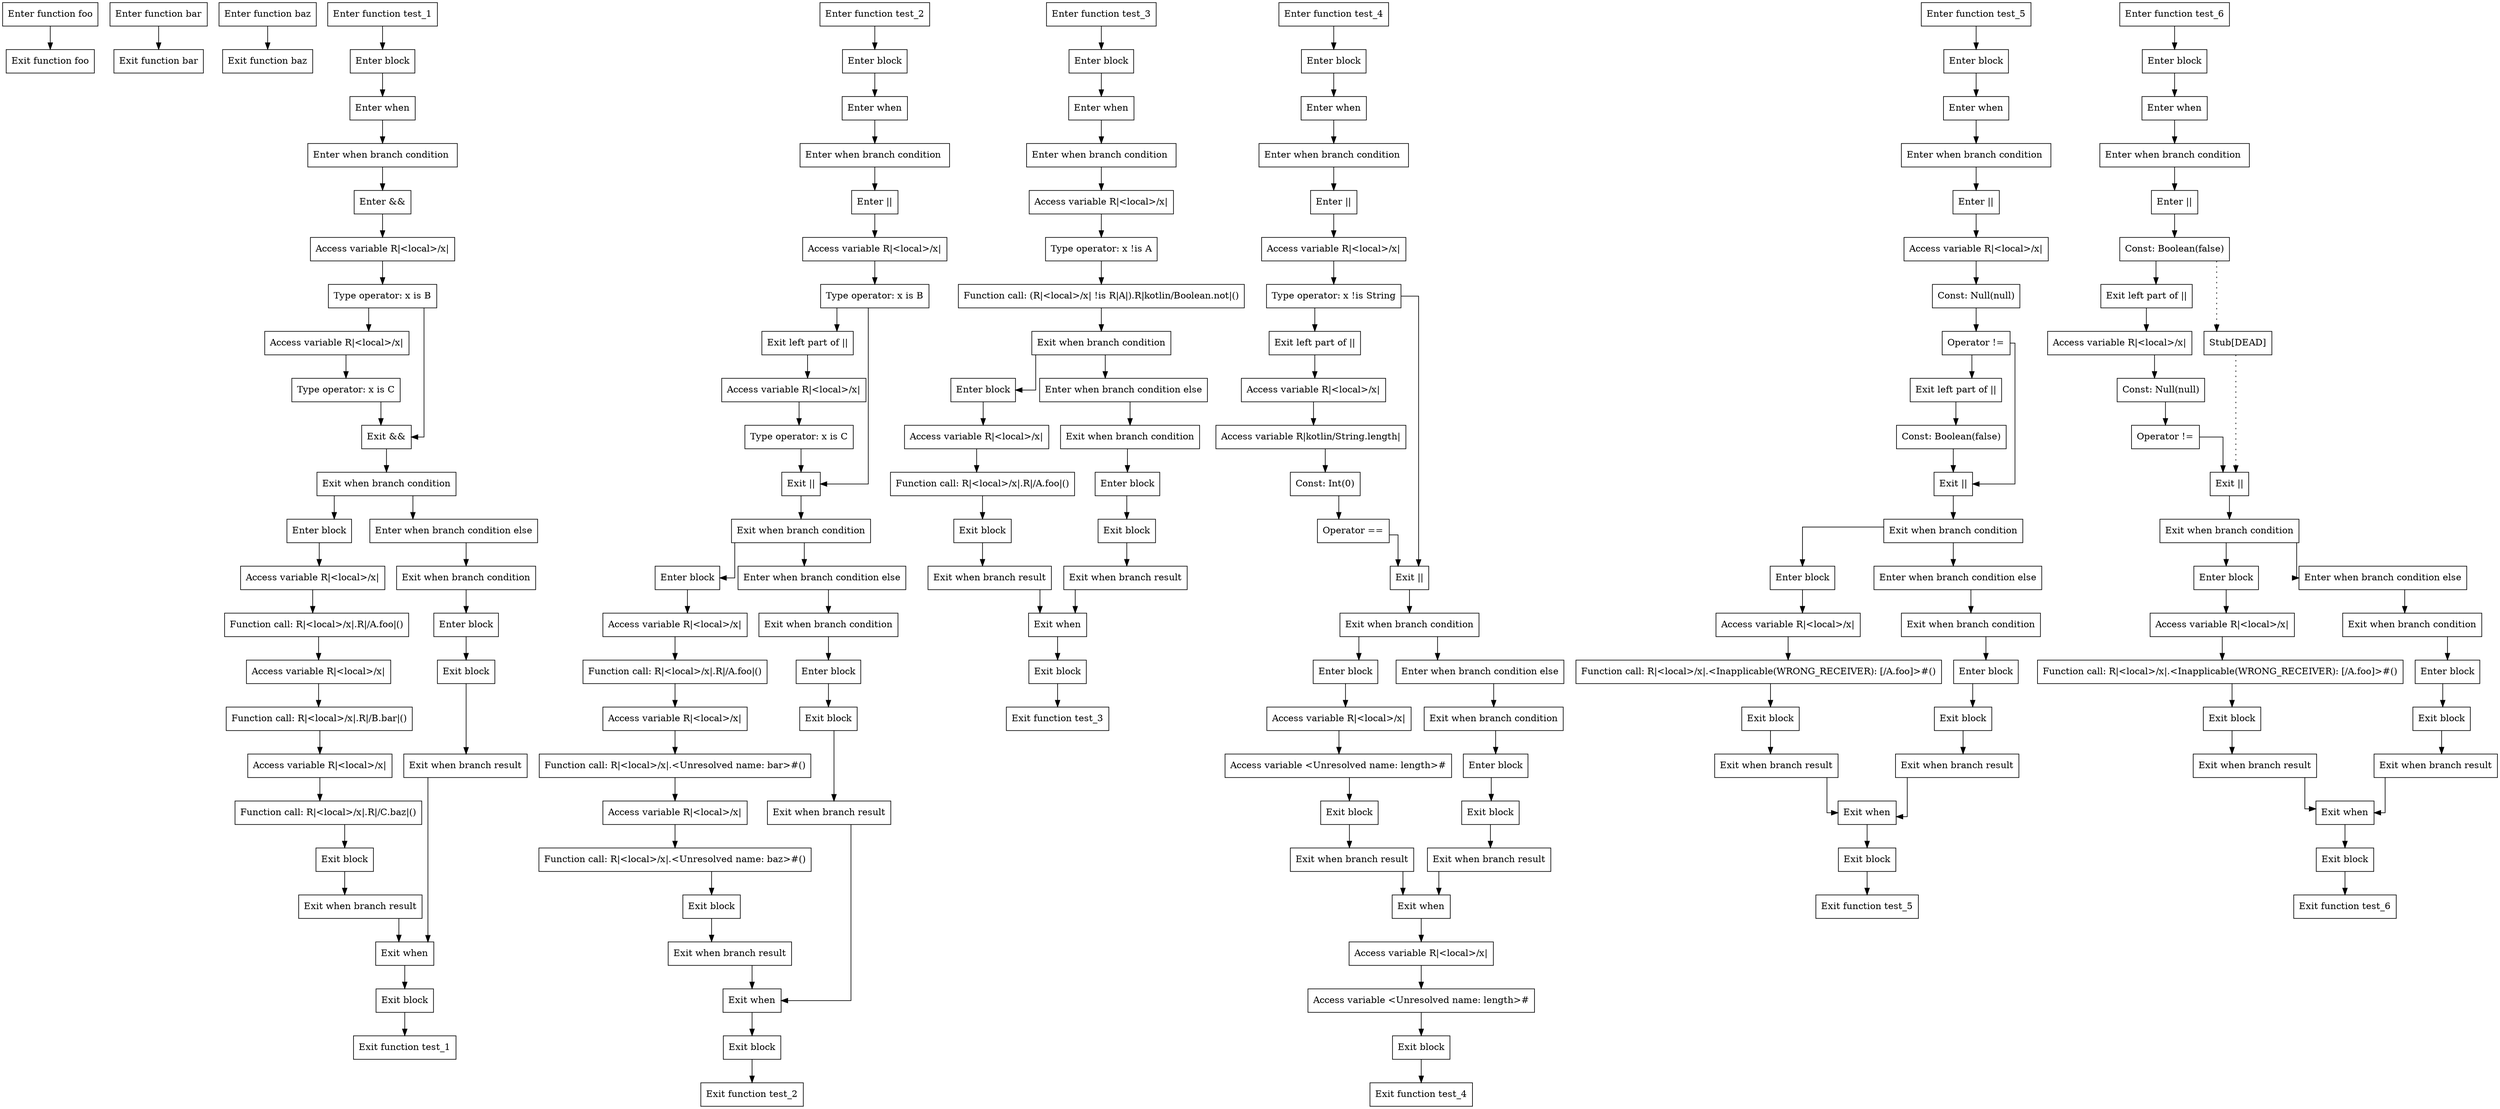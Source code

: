 digraph booleanOperators_kt {
graph [splines=ortho]

subgraph foo {
  0 [shape=box label="Enter function foo"];
  1 [shape=box label="Exit function foo"];

  0 -> {1};
}

subgraph bar {
  2 [shape=box label="Enter function bar"];
  3 [shape=box label="Exit function bar"];

  2 -> {3};
}

subgraph baz {
  4 [shape=box label="Enter function baz"];
  5 [shape=box label="Exit function baz"];

  4 -> {5};
}

subgraph test_1 {
  6 [shape=box label="Enter function test_1"];
  7 [shape=box label="Enter block"];
  8 [shape=box label="Enter when"];
  9 [shape=box label="Enter when branch condition "];
  10 [shape=box label="Enter &&"];
  11 [shape=box label="Access variable R|<local>/x|"];
  12 [shape=box label="Type operator: x is B"];
  13 [shape=box label="Access variable R|<local>/x|"];
  14 [shape=box label="Type operator: x is C"];
  15 [shape=box label="Exit &&"];
  16 [shape=box label="Exit when branch condition"];
  17 [shape=box label="Enter block"];
  18 [shape=box label="Access variable R|<local>/x|"];
  19 [shape=box label="Function call: R|<local>/x|.R|/A.foo|()"];
  20 [shape=box label="Access variable R|<local>/x|"];
  21 [shape=box label="Function call: R|<local>/x|.R|/B.bar|()"];
  22 [shape=box label="Access variable R|<local>/x|"];
  23 [shape=box label="Function call: R|<local>/x|.R|/C.baz|()"];
  24 [shape=box label="Exit block"];
  25 [shape=box label="Exit when branch result"];
  26 [shape=box label="Enter when branch condition else"];
  27 [shape=box label="Exit when branch condition"];
  28 [shape=box label="Enter block"];
  29 [shape=box label="Exit block"];
  30 [shape=box label="Exit when branch result"];
  31 [shape=box label="Exit when"];
  32 [shape=box label="Exit block"];
  33 [shape=box label="Exit function test_1"];

  6 -> {7};
  7 -> {8};
  8 -> {9};
  9 -> {10};
  10 -> {11};
  11 -> {12};
  12 -> {15 13};
  13 -> {14};
  14 -> {15};
  15 -> {16};
  16 -> {17 26};
  17 -> {18};
  18 -> {19};
  19 -> {20};
  20 -> {21};
  21 -> {22};
  22 -> {23};
  23 -> {24};
  24 -> {25};
  25 -> {31};
  26 -> {27};
  27 -> {28};
  28 -> {29};
  29 -> {30};
  30 -> {31};
  31 -> {32};
  32 -> {33};
}

subgraph test_2 {
  34 [shape=box label="Enter function test_2"];
  35 [shape=box label="Enter block"];
  36 [shape=box label="Enter when"];
  37 [shape=box label="Enter when branch condition "];
  38 [shape=box label="Enter ||"];
  39 [shape=box label="Access variable R|<local>/x|"];
  40 [shape=box label="Type operator: x is B"];
  41 [shape=box label="Exit left part of ||"];
  42 [shape=box label="Access variable R|<local>/x|"];
  43 [shape=box label="Type operator: x is C"];
  44 [shape=box label="Exit ||"];
  45 [shape=box label="Exit when branch condition"];
  46 [shape=box label="Enter block"];
  47 [shape=box label="Access variable R|<local>/x|"];
  48 [shape=box label="Function call: R|<local>/x|.R|/A.foo|()"];
  49 [shape=box label="Access variable R|<local>/x|"];
  50 [shape=box label="Function call: R|<local>/x|.<Unresolved name: bar>#()"];
  51 [shape=box label="Access variable R|<local>/x|"];
  52 [shape=box label="Function call: R|<local>/x|.<Unresolved name: baz>#()"];
  53 [shape=box label="Exit block"];
  54 [shape=box label="Exit when branch result"];
  55 [shape=box label="Enter when branch condition else"];
  56 [shape=box label="Exit when branch condition"];
  57 [shape=box label="Enter block"];
  58 [shape=box label="Exit block"];
  59 [shape=box label="Exit when branch result"];
  60 [shape=box label="Exit when"];
  61 [shape=box label="Exit block"];
  62 [shape=box label="Exit function test_2"];

  34 -> {35};
  35 -> {36};
  36 -> {37};
  37 -> {38};
  38 -> {39};
  39 -> {40};
  40 -> {44 41};
  41 -> {42};
  42 -> {43};
  43 -> {44};
  44 -> {45};
  45 -> {46 55};
  46 -> {47};
  47 -> {48};
  48 -> {49};
  49 -> {50};
  50 -> {51};
  51 -> {52};
  52 -> {53};
  53 -> {54};
  54 -> {60};
  55 -> {56};
  56 -> {57};
  57 -> {58};
  58 -> {59};
  59 -> {60};
  60 -> {61};
  61 -> {62};
}

subgraph test_3 {
  63 [shape=box label="Enter function test_3"];
  64 [shape=box label="Enter block"];
  65 [shape=box label="Enter when"];
  66 [shape=box label="Enter when branch condition "];
  67 [shape=box label="Access variable R|<local>/x|"];
  68 [shape=box label="Type operator: x !is A"];
  69 [shape=box label="Function call: (R|<local>/x| !is R|A|).R|kotlin/Boolean.not|()"];
  70 [shape=box label="Exit when branch condition"];
  71 [shape=box label="Enter block"];
  72 [shape=box label="Access variable R|<local>/x|"];
  73 [shape=box label="Function call: R|<local>/x|.R|/A.foo|()"];
  74 [shape=box label="Exit block"];
  75 [shape=box label="Exit when branch result"];
  76 [shape=box label="Enter when branch condition else"];
  77 [shape=box label="Exit when branch condition"];
  78 [shape=box label="Enter block"];
  79 [shape=box label="Exit block"];
  80 [shape=box label="Exit when branch result"];
  81 [shape=box label="Exit when"];
  82 [shape=box label="Exit block"];
  83 [shape=box label="Exit function test_3"];

  63 -> {64};
  64 -> {65};
  65 -> {66};
  66 -> {67};
  67 -> {68};
  68 -> {69};
  69 -> {70};
  70 -> {71 76};
  71 -> {72};
  72 -> {73};
  73 -> {74};
  74 -> {75};
  75 -> {81};
  76 -> {77};
  77 -> {78};
  78 -> {79};
  79 -> {80};
  80 -> {81};
  81 -> {82};
  82 -> {83};
}

subgraph test_4 {
  84 [shape=box label="Enter function test_4"];
  85 [shape=box label="Enter block"];
  86 [shape=box label="Enter when"];
  87 [shape=box label="Enter when branch condition "];
  88 [shape=box label="Enter ||"];
  89 [shape=box label="Access variable R|<local>/x|"];
  90 [shape=box label="Type operator: x !is String"];
  91 [shape=box label="Exit left part of ||"];
  92 [shape=box label="Access variable R|<local>/x|"];
  93 [shape=box label="Access variable R|kotlin/String.length|"];
  94 [shape=box label="Const: Int(0)"];
  95 [shape=box label="Operator =="];
  96 [shape=box label="Exit ||"];
  97 [shape=box label="Exit when branch condition"];
  98 [shape=box label="Enter block"];
  99 [shape=box label="Access variable R|<local>/x|"];
  100 [shape=box label="Access variable <Unresolved name: length>#"];
  101 [shape=box label="Exit block"];
  102 [shape=box label="Exit when branch result"];
  103 [shape=box label="Enter when branch condition else"];
  104 [shape=box label="Exit when branch condition"];
  105 [shape=box label="Enter block"];
  106 [shape=box label="Exit block"];
  107 [shape=box label="Exit when branch result"];
  108 [shape=box label="Exit when"];
  109 [shape=box label="Access variable R|<local>/x|"];
  110 [shape=box label="Access variable <Unresolved name: length>#"];
  111 [shape=box label="Exit block"];
  112 [shape=box label="Exit function test_4"];

  84 -> {85};
  85 -> {86};
  86 -> {87};
  87 -> {88};
  88 -> {89};
  89 -> {90};
  90 -> {96 91};
  91 -> {92};
  92 -> {93};
  93 -> {94};
  94 -> {95};
  95 -> {96};
  96 -> {97};
  97 -> {98 103};
  98 -> {99};
  99 -> {100};
  100 -> {101};
  101 -> {102};
  102 -> {108};
  103 -> {104};
  104 -> {105};
  105 -> {106};
  106 -> {107};
  107 -> {108};
  108 -> {109};
  109 -> {110};
  110 -> {111};
  111 -> {112};
}

subgraph test_5 {
  113 [shape=box label="Enter function test_5"];
  114 [shape=box label="Enter block"];
  115 [shape=box label="Enter when"];
  116 [shape=box label="Enter when branch condition "];
  117 [shape=box label="Enter ||"];
  118 [shape=box label="Access variable R|<local>/x|"];
  119 [shape=box label="Const: Null(null)"];
  120 [shape=box label="Operator !="];
  121 [shape=box label="Exit left part of ||"];
  122 [shape=box label="Const: Boolean(false)"];
  123 [shape=box label="Exit ||"];
  124 [shape=box label="Exit when branch condition"];
  125 [shape=box label="Enter block"];
  126 [shape=box label="Access variable R|<local>/x|"];
  127 [shape=box label="Function call: R|<local>/x|.<Inapplicable(WRONG_RECEIVER): [/A.foo]>#()"];
  128 [shape=box label="Exit block"];
  129 [shape=box label="Exit when branch result"];
  130 [shape=box label="Enter when branch condition else"];
  131 [shape=box label="Exit when branch condition"];
  132 [shape=box label="Enter block"];
  133 [shape=box label="Exit block"];
  134 [shape=box label="Exit when branch result"];
  135 [shape=box label="Exit when"];
  136 [shape=box label="Exit block"];
  137 [shape=box label="Exit function test_5"];

  113 -> {114};
  114 -> {115};
  115 -> {116};
  116 -> {117};
  117 -> {118};
  118 -> {119};
  119 -> {120};
  120 -> {123 121};
  121 -> {122};
  122 -> {123};
  123 -> {124};
  124 -> {125 130};
  125 -> {126};
  126 -> {127};
  127 -> {128};
  128 -> {129};
  129 -> {135};
  130 -> {131};
  131 -> {132};
  132 -> {133};
  133 -> {134};
  134 -> {135};
  135 -> {136};
  136 -> {137};
}

subgraph test_6 {
  138 [shape=box label="Enter function test_6"];
  139 [shape=box label="Enter block"];
  140 [shape=box label="Enter when"];
  141 [shape=box label="Enter when branch condition "];
  142 [shape=box label="Enter ||"];
  143 [shape=box label="Const: Boolean(false)"];
  144 [shape=box label="Exit left part of ||"];
  145 [shape=box label="Access variable R|<local>/x|"];
  146 [shape=box label="Const: Null(null)"];
  147 [shape=box label="Operator !="];
  148 [shape=box label="Stub[DEAD]"];
  149 [shape=box label="Exit ||"];
  150 [shape=box label="Exit when branch condition"];
  151 [shape=box label="Enter block"];
  152 [shape=box label="Access variable R|<local>/x|"];
  153 [shape=box label="Function call: R|<local>/x|.<Inapplicable(WRONG_RECEIVER): [/A.foo]>#()"];
  154 [shape=box label="Exit block"];
  155 [shape=box label="Exit when branch result"];
  156 [shape=box label="Enter when branch condition else"];
  157 [shape=box label="Exit when branch condition"];
  158 [shape=box label="Enter block"];
  159 [shape=box label="Exit block"];
  160 [shape=box label="Exit when branch result"];
  161 [shape=box label="Exit when"];
  162 [shape=box label="Exit block"];
  163 [shape=box label="Exit function test_6"];

  138 -> {139};
  139 -> {140};
  140 -> {141};
  141 -> {142};
  142 -> {143};
  143 -> {144};
  143 -> {148} [style=dotted];
  144 -> {145};
  145 -> {146};
  146 -> {147};
  147 -> {149};
  148 -> {149} [style=dotted];
  149 -> {150};
  150 -> {151 156};
  151 -> {152};
  152 -> {153};
  153 -> {154};
  154 -> {155};
  155 -> {161};
  156 -> {157};
  157 -> {158};
  158 -> {159};
  159 -> {160};
  160 -> {161};
  161 -> {162};
  162 -> {163};
}

}
